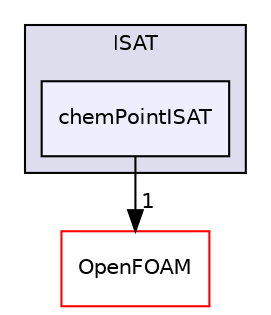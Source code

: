 digraph "src/thermophysicalModels/chemistryModel/chemistryModel/TDACChemistryModel/tabulation/ISAT/chemPointISAT" {
  bgcolor=transparent;
  compound=true
  node [ fontsize="10", fontname="Helvetica"];
  edge [ labelfontsize="10", labelfontname="Helvetica"];
  subgraph clusterdir_7219e9beda73e4f7f74dfa284027691b {
    graph [ bgcolor="#ddddee", pencolor="black", label="ISAT" fontname="Helvetica", fontsize="10", URL="dir_7219e9beda73e4f7f74dfa284027691b.html"]
  dir_5770e3c71c220b1215a25797f67fb21b [shape=box, label="chemPointISAT", style="filled", fillcolor="#eeeeff", pencolor="black", URL="dir_5770e3c71c220b1215a25797f67fb21b.html"];
  }
  dir_c5473ff19b20e6ec4dfe5c310b3778a8 [shape=box label="OpenFOAM" color="red" URL="dir_c5473ff19b20e6ec4dfe5c310b3778a8.html"];
  dir_5770e3c71c220b1215a25797f67fb21b->dir_c5473ff19b20e6ec4dfe5c310b3778a8 [headlabel="1", labeldistance=1.5 headhref="dir_002783_001929.html"];
}
